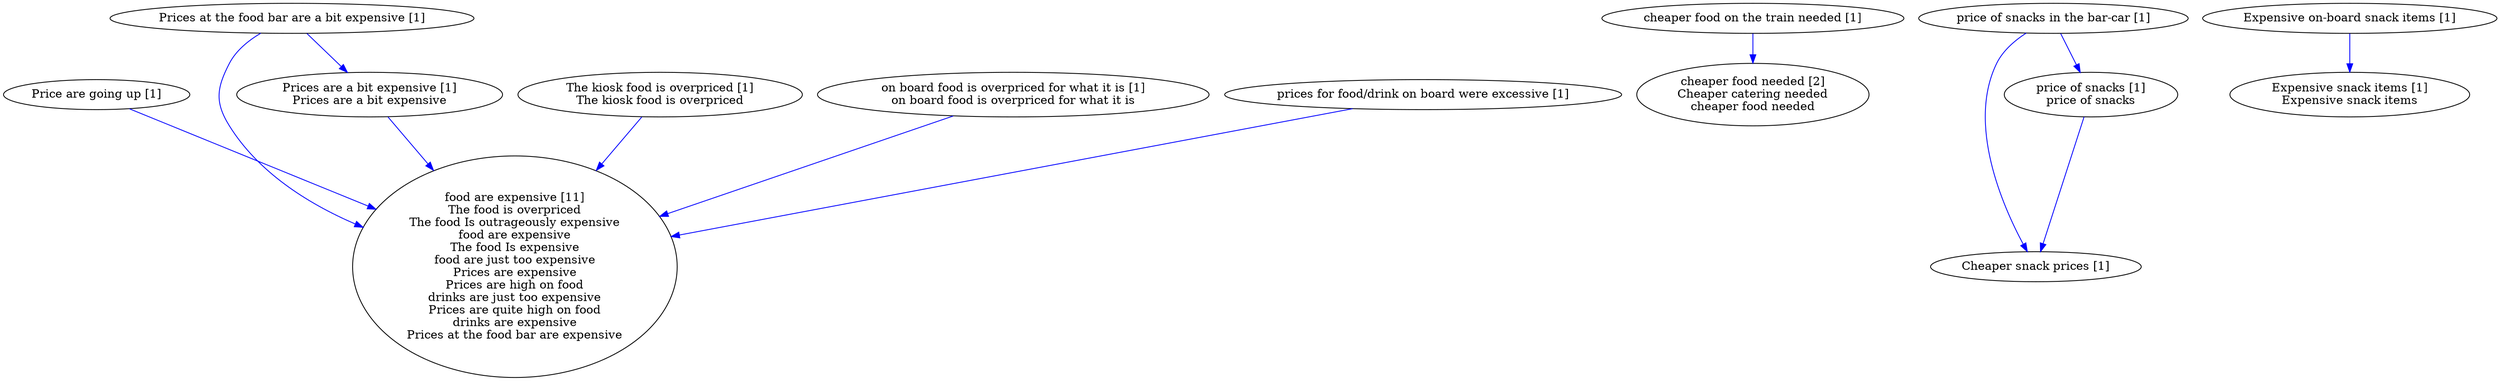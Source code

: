 digraph collapsedGraph {
"food are expensive [11]\nThe food is overpriced\nThe food Is outrageously expensive\nfood are expensive\nThe food Is expensive\nfood are just too expensive\nPrices are expensive\nPrices are high on food\ndrinks are just too expensive\nPrices are quite high on food\ndrinks are expensive\nPrices at the food bar are expensive""cheaper food needed [2]\nCheaper catering needed\ncheaper food needed""Cheaper snack prices [1]""Expensive on-board snack items [1]""Expensive snack items [1]\nExpensive snack items""Price are going up [1]""Prices at the food bar are a bit expensive [1]""Prices are a bit expensive [1]\nPrices are a bit expensive""The kiosk food is overpriced [1]\nThe kiosk food is overpriced""cheaper food on the train needed [1]""on board food is overpriced for what it is [1]\non board food is overpriced for what it is""price of snacks in the bar-car [1]""price of snacks [1]\nprice of snacks""prices for food/drink on board were excessive [1]""Expensive on-board snack items [1]" -> "Expensive snack items [1]\nExpensive snack items" [color=blue]
"Prices at the food bar are a bit expensive [1]" -> "Prices are a bit expensive [1]\nPrices are a bit expensive" [color=blue]
"Prices at the food bar are a bit expensive [1]" -> "food are expensive [11]\nThe food is overpriced\nThe food Is outrageously expensive\nfood are expensive\nThe food Is expensive\nfood are just too expensive\nPrices are expensive\nPrices are high on food\ndrinks are just too expensive\nPrices are quite high on food\ndrinks are expensive\nPrices at the food bar are expensive" [color=blue]
"cheaper food on the train needed [1]" -> "cheaper food needed [2]\nCheaper catering needed\ncheaper food needed" [color=blue]
"price of snacks in the bar-car [1]" -> "price of snacks [1]\nprice of snacks" [color=blue]
"price of snacks in the bar-car [1]" -> "Cheaper snack prices [1]" [color=blue]
"price of snacks [1]\nprice of snacks" -> "Cheaper snack prices [1]" [color=blue]
"on board food is overpriced for what it is [1]\non board food is overpriced for what it is" -> "food are expensive [11]\nThe food is overpriced\nThe food Is outrageously expensive\nfood are expensive\nThe food Is expensive\nfood are just too expensive\nPrices are expensive\nPrices are high on food\ndrinks are just too expensive\nPrices are quite high on food\ndrinks are expensive\nPrices at the food bar are expensive" [color=blue]
"Price are going up [1]" -> "food are expensive [11]\nThe food is overpriced\nThe food Is outrageously expensive\nfood are expensive\nThe food Is expensive\nfood are just too expensive\nPrices are expensive\nPrices are high on food\ndrinks are just too expensive\nPrices are quite high on food\ndrinks are expensive\nPrices at the food bar are expensive" [color=blue]
"Prices are a bit expensive [1]\nPrices are a bit expensive" -> "food are expensive [11]\nThe food is overpriced\nThe food Is outrageously expensive\nfood are expensive\nThe food Is expensive\nfood are just too expensive\nPrices are expensive\nPrices are high on food\ndrinks are just too expensive\nPrices are quite high on food\ndrinks are expensive\nPrices at the food bar are expensive" [color=blue]
"The kiosk food is overpriced [1]\nThe kiosk food is overpriced" -> "food are expensive [11]\nThe food is overpriced\nThe food Is outrageously expensive\nfood are expensive\nThe food Is expensive\nfood are just too expensive\nPrices are expensive\nPrices are high on food\ndrinks are just too expensive\nPrices are quite high on food\ndrinks are expensive\nPrices at the food bar are expensive" [color=blue]
"prices for food/drink on board were excessive [1]" -> "food are expensive [11]\nThe food is overpriced\nThe food Is outrageously expensive\nfood are expensive\nThe food Is expensive\nfood are just too expensive\nPrices are expensive\nPrices are high on food\ndrinks are just too expensive\nPrices are quite high on food\ndrinks are expensive\nPrices at the food bar are expensive" [color=blue]
}